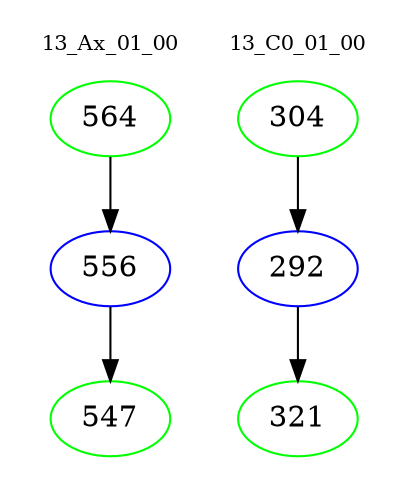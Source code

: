 digraph{
subgraph cluster_0 {
color = white
label = "13_Ax_01_00";
fontsize=10;
T0_564 [label="564", color="green"]
T0_564 -> T0_556 [color="black"]
T0_556 [label="556", color="blue"]
T0_556 -> T0_547 [color="black"]
T0_547 [label="547", color="green"]
}
subgraph cluster_1 {
color = white
label = "13_C0_01_00";
fontsize=10;
T1_304 [label="304", color="green"]
T1_304 -> T1_292 [color="black"]
T1_292 [label="292", color="blue"]
T1_292 -> T1_321 [color="black"]
T1_321 [label="321", color="green"]
}
}
